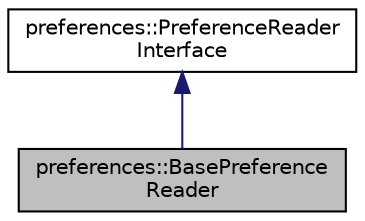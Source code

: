 digraph "preferences::BasePreferenceReader"
{
 // LATEX_PDF_SIZE
  edge [fontname="Helvetica",fontsize="10",labelfontname="Helvetica",labelfontsize="10"];
  node [fontname="Helvetica",fontsize="10",shape=record];
  Node1 [label="preferences::BasePreference\lReader",height=0.2,width=0.4,color="black", fillcolor="grey75", style="filled", fontcolor="black",tooltip=" "];
  Node2 -> Node1 [dir="back",color="midnightblue",fontsize="10",style="solid",fontname="Helvetica"];
  Node2 [label="preferences::PreferenceReader\lInterface",height=0.2,width=0.4,color="black", fillcolor="white", style="filled",URL="$classpreferences_1_1_preference_reader_interface.html",tooltip=" "];
}
